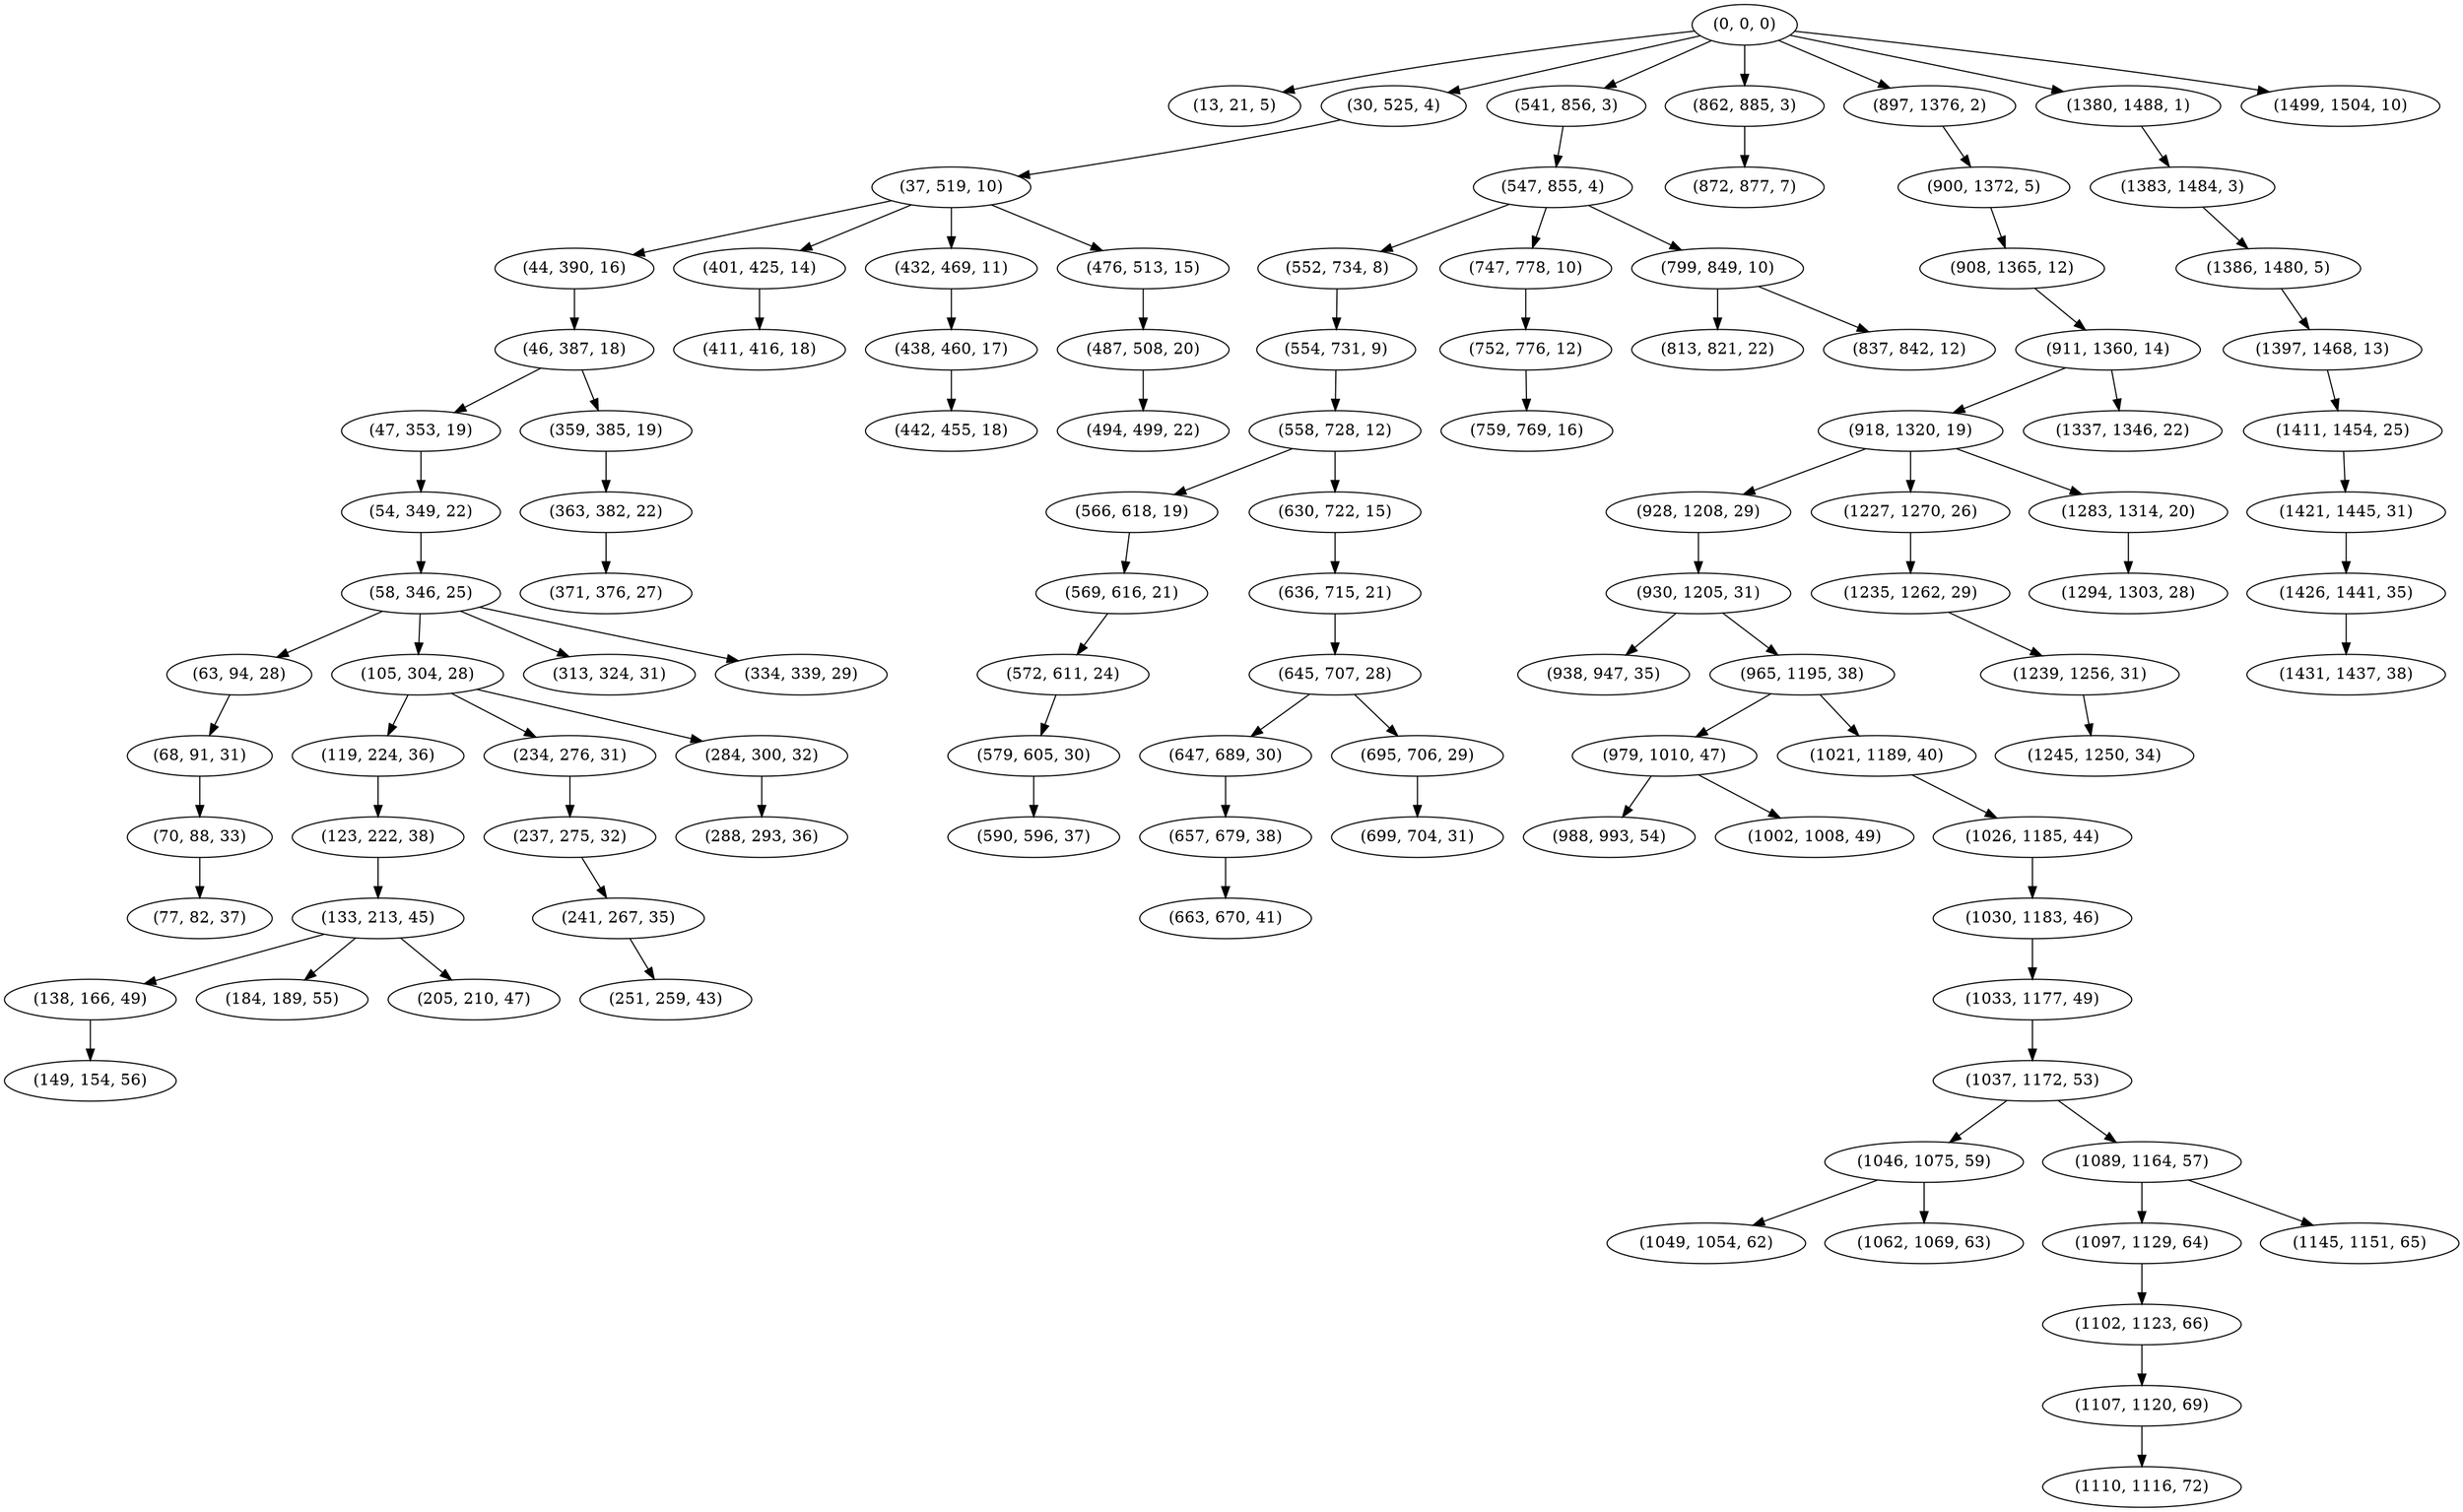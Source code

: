 digraph tree {
    "(0, 0, 0)";
    "(13, 21, 5)";
    "(30, 525, 4)";
    "(37, 519, 10)";
    "(44, 390, 16)";
    "(46, 387, 18)";
    "(47, 353, 19)";
    "(54, 349, 22)";
    "(58, 346, 25)";
    "(63, 94, 28)";
    "(68, 91, 31)";
    "(70, 88, 33)";
    "(77, 82, 37)";
    "(105, 304, 28)";
    "(119, 224, 36)";
    "(123, 222, 38)";
    "(133, 213, 45)";
    "(138, 166, 49)";
    "(149, 154, 56)";
    "(184, 189, 55)";
    "(205, 210, 47)";
    "(234, 276, 31)";
    "(237, 275, 32)";
    "(241, 267, 35)";
    "(251, 259, 43)";
    "(284, 300, 32)";
    "(288, 293, 36)";
    "(313, 324, 31)";
    "(334, 339, 29)";
    "(359, 385, 19)";
    "(363, 382, 22)";
    "(371, 376, 27)";
    "(401, 425, 14)";
    "(411, 416, 18)";
    "(432, 469, 11)";
    "(438, 460, 17)";
    "(442, 455, 18)";
    "(476, 513, 15)";
    "(487, 508, 20)";
    "(494, 499, 22)";
    "(541, 856, 3)";
    "(547, 855, 4)";
    "(552, 734, 8)";
    "(554, 731, 9)";
    "(558, 728, 12)";
    "(566, 618, 19)";
    "(569, 616, 21)";
    "(572, 611, 24)";
    "(579, 605, 30)";
    "(590, 596, 37)";
    "(630, 722, 15)";
    "(636, 715, 21)";
    "(645, 707, 28)";
    "(647, 689, 30)";
    "(657, 679, 38)";
    "(663, 670, 41)";
    "(695, 706, 29)";
    "(699, 704, 31)";
    "(747, 778, 10)";
    "(752, 776, 12)";
    "(759, 769, 16)";
    "(799, 849, 10)";
    "(813, 821, 22)";
    "(837, 842, 12)";
    "(862, 885, 3)";
    "(872, 877, 7)";
    "(897, 1376, 2)";
    "(900, 1372, 5)";
    "(908, 1365, 12)";
    "(911, 1360, 14)";
    "(918, 1320, 19)";
    "(928, 1208, 29)";
    "(930, 1205, 31)";
    "(938, 947, 35)";
    "(965, 1195, 38)";
    "(979, 1010, 47)";
    "(988, 993, 54)";
    "(1002, 1008, 49)";
    "(1021, 1189, 40)";
    "(1026, 1185, 44)";
    "(1030, 1183, 46)";
    "(1033, 1177, 49)";
    "(1037, 1172, 53)";
    "(1046, 1075, 59)";
    "(1049, 1054, 62)";
    "(1062, 1069, 63)";
    "(1089, 1164, 57)";
    "(1097, 1129, 64)";
    "(1102, 1123, 66)";
    "(1107, 1120, 69)";
    "(1110, 1116, 72)";
    "(1145, 1151, 65)";
    "(1227, 1270, 26)";
    "(1235, 1262, 29)";
    "(1239, 1256, 31)";
    "(1245, 1250, 34)";
    "(1283, 1314, 20)";
    "(1294, 1303, 28)";
    "(1337, 1346, 22)";
    "(1380, 1488, 1)";
    "(1383, 1484, 3)";
    "(1386, 1480, 5)";
    "(1397, 1468, 13)";
    "(1411, 1454, 25)";
    "(1421, 1445, 31)";
    "(1426, 1441, 35)";
    "(1431, 1437, 38)";
    "(1499, 1504, 10)";
    "(0, 0, 0)" -> "(13, 21, 5)";
    "(0, 0, 0)" -> "(30, 525, 4)";
    "(0, 0, 0)" -> "(541, 856, 3)";
    "(0, 0, 0)" -> "(862, 885, 3)";
    "(0, 0, 0)" -> "(897, 1376, 2)";
    "(0, 0, 0)" -> "(1380, 1488, 1)";
    "(0, 0, 0)" -> "(1499, 1504, 10)";
    "(30, 525, 4)" -> "(37, 519, 10)";
    "(37, 519, 10)" -> "(44, 390, 16)";
    "(37, 519, 10)" -> "(401, 425, 14)";
    "(37, 519, 10)" -> "(432, 469, 11)";
    "(37, 519, 10)" -> "(476, 513, 15)";
    "(44, 390, 16)" -> "(46, 387, 18)";
    "(46, 387, 18)" -> "(47, 353, 19)";
    "(46, 387, 18)" -> "(359, 385, 19)";
    "(47, 353, 19)" -> "(54, 349, 22)";
    "(54, 349, 22)" -> "(58, 346, 25)";
    "(58, 346, 25)" -> "(63, 94, 28)";
    "(58, 346, 25)" -> "(105, 304, 28)";
    "(58, 346, 25)" -> "(313, 324, 31)";
    "(58, 346, 25)" -> "(334, 339, 29)";
    "(63, 94, 28)" -> "(68, 91, 31)";
    "(68, 91, 31)" -> "(70, 88, 33)";
    "(70, 88, 33)" -> "(77, 82, 37)";
    "(105, 304, 28)" -> "(119, 224, 36)";
    "(105, 304, 28)" -> "(234, 276, 31)";
    "(105, 304, 28)" -> "(284, 300, 32)";
    "(119, 224, 36)" -> "(123, 222, 38)";
    "(123, 222, 38)" -> "(133, 213, 45)";
    "(133, 213, 45)" -> "(138, 166, 49)";
    "(133, 213, 45)" -> "(184, 189, 55)";
    "(133, 213, 45)" -> "(205, 210, 47)";
    "(138, 166, 49)" -> "(149, 154, 56)";
    "(234, 276, 31)" -> "(237, 275, 32)";
    "(237, 275, 32)" -> "(241, 267, 35)";
    "(241, 267, 35)" -> "(251, 259, 43)";
    "(284, 300, 32)" -> "(288, 293, 36)";
    "(359, 385, 19)" -> "(363, 382, 22)";
    "(363, 382, 22)" -> "(371, 376, 27)";
    "(401, 425, 14)" -> "(411, 416, 18)";
    "(432, 469, 11)" -> "(438, 460, 17)";
    "(438, 460, 17)" -> "(442, 455, 18)";
    "(476, 513, 15)" -> "(487, 508, 20)";
    "(487, 508, 20)" -> "(494, 499, 22)";
    "(541, 856, 3)" -> "(547, 855, 4)";
    "(547, 855, 4)" -> "(552, 734, 8)";
    "(547, 855, 4)" -> "(747, 778, 10)";
    "(547, 855, 4)" -> "(799, 849, 10)";
    "(552, 734, 8)" -> "(554, 731, 9)";
    "(554, 731, 9)" -> "(558, 728, 12)";
    "(558, 728, 12)" -> "(566, 618, 19)";
    "(558, 728, 12)" -> "(630, 722, 15)";
    "(566, 618, 19)" -> "(569, 616, 21)";
    "(569, 616, 21)" -> "(572, 611, 24)";
    "(572, 611, 24)" -> "(579, 605, 30)";
    "(579, 605, 30)" -> "(590, 596, 37)";
    "(630, 722, 15)" -> "(636, 715, 21)";
    "(636, 715, 21)" -> "(645, 707, 28)";
    "(645, 707, 28)" -> "(647, 689, 30)";
    "(645, 707, 28)" -> "(695, 706, 29)";
    "(647, 689, 30)" -> "(657, 679, 38)";
    "(657, 679, 38)" -> "(663, 670, 41)";
    "(695, 706, 29)" -> "(699, 704, 31)";
    "(747, 778, 10)" -> "(752, 776, 12)";
    "(752, 776, 12)" -> "(759, 769, 16)";
    "(799, 849, 10)" -> "(813, 821, 22)";
    "(799, 849, 10)" -> "(837, 842, 12)";
    "(862, 885, 3)" -> "(872, 877, 7)";
    "(897, 1376, 2)" -> "(900, 1372, 5)";
    "(900, 1372, 5)" -> "(908, 1365, 12)";
    "(908, 1365, 12)" -> "(911, 1360, 14)";
    "(911, 1360, 14)" -> "(918, 1320, 19)";
    "(911, 1360, 14)" -> "(1337, 1346, 22)";
    "(918, 1320, 19)" -> "(928, 1208, 29)";
    "(918, 1320, 19)" -> "(1227, 1270, 26)";
    "(918, 1320, 19)" -> "(1283, 1314, 20)";
    "(928, 1208, 29)" -> "(930, 1205, 31)";
    "(930, 1205, 31)" -> "(938, 947, 35)";
    "(930, 1205, 31)" -> "(965, 1195, 38)";
    "(965, 1195, 38)" -> "(979, 1010, 47)";
    "(965, 1195, 38)" -> "(1021, 1189, 40)";
    "(979, 1010, 47)" -> "(988, 993, 54)";
    "(979, 1010, 47)" -> "(1002, 1008, 49)";
    "(1021, 1189, 40)" -> "(1026, 1185, 44)";
    "(1026, 1185, 44)" -> "(1030, 1183, 46)";
    "(1030, 1183, 46)" -> "(1033, 1177, 49)";
    "(1033, 1177, 49)" -> "(1037, 1172, 53)";
    "(1037, 1172, 53)" -> "(1046, 1075, 59)";
    "(1037, 1172, 53)" -> "(1089, 1164, 57)";
    "(1046, 1075, 59)" -> "(1049, 1054, 62)";
    "(1046, 1075, 59)" -> "(1062, 1069, 63)";
    "(1089, 1164, 57)" -> "(1097, 1129, 64)";
    "(1089, 1164, 57)" -> "(1145, 1151, 65)";
    "(1097, 1129, 64)" -> "(1102, 1123, 66)";
    "(1102, 1123, 66)" -> "(1107, 1120, 69)";
    "(1107, 1120, 69)" -> "(1110, 1116, 72)";
    "(1227, 1270, 26)" -> "(1235, 1262, 29)";
    "(1235, 1262, 29)" -> "(1239, 1256, 31)";
    "(1239, 1256, 31)" -> "(1245, 1250, 34)";
    "(1283, 1314, 20)" -> "(1294, 1303, 28)";
    "(1380, 1488, 1)" -> "(1383, 1484, 3)";
    "(1383, 1484, 3)" -> "(1386, 1480, 5)";
    "(1386, 1480, 5)" -> "(1397, 1468, 13)";
    "(1397, 1468, 13)" -> "(1411, 1454, 25)";
    "(1411, 1454, 25)" -> "(1421, 1445, 31)";
    "(1421, 1445, 31)" -> "(1426, 1441, 35)";
    "(1426, 1441, 35)" -> "(1431, 1437, 38)";
}
